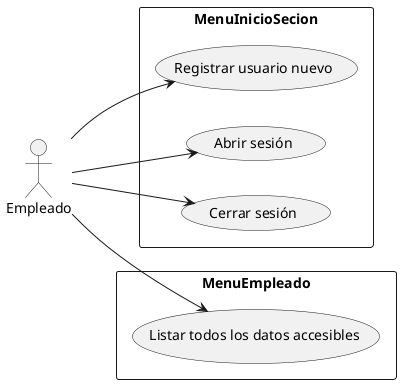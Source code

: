 @startuml
hide circle
/'
esconde el círculo
'/
skinparam classAttributeIconSize 0
/'
le saca la visibilidad a las propiedades y métodos
'/
skinparam monochrome true
/'
lo vuelve blanco y negro
'/
hide members
/'
solo deja el nombre de las clases
'/
left to right direction
/'
genera el uml en columnas (de izquierda a derecha)
'/
skinparam classAttributeIconSize 0
actor "Empleado" as empleado
rectangle MenuInicioSecion{
usecase "Registrar usuario nuevo" as registrar
usecase "Abrir sesión" as abrirSesion
usecase "Cerrar sesión" as cerrarSesion
}

rectangle MenuEmpleado{
usecase "Listar todos los datos accesibles" as listarTodoE
}

empleado --> registrar
empleado --> abrirSesion
empleado --> cerrarSesion
empleado --> listarTodoE

@enduml